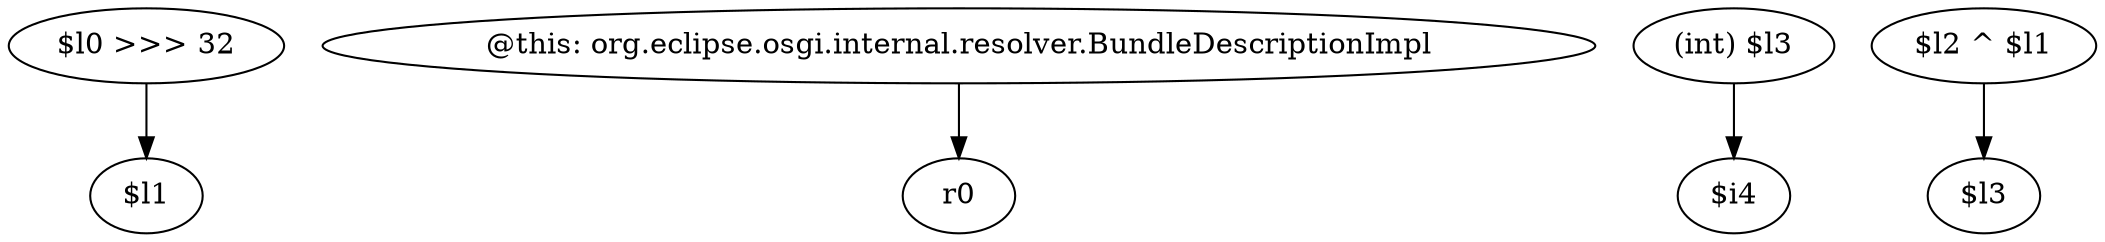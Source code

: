 digraph g {
0[label="$l0 >>> 32"]
1[label="$l1"]
0->1[label=""]
2[label="@this: org.eclipse.osgi.internal.resolver.BundleDescriptionImpl"]
3[label="r0"]
2->3[label=""]
4[label="(int) $l3"]
5[label="$i4"]
4->5[label=""]
6[label="$l2 ^ $l1"]
7[label="$l3"]
6->7[label=""]
}